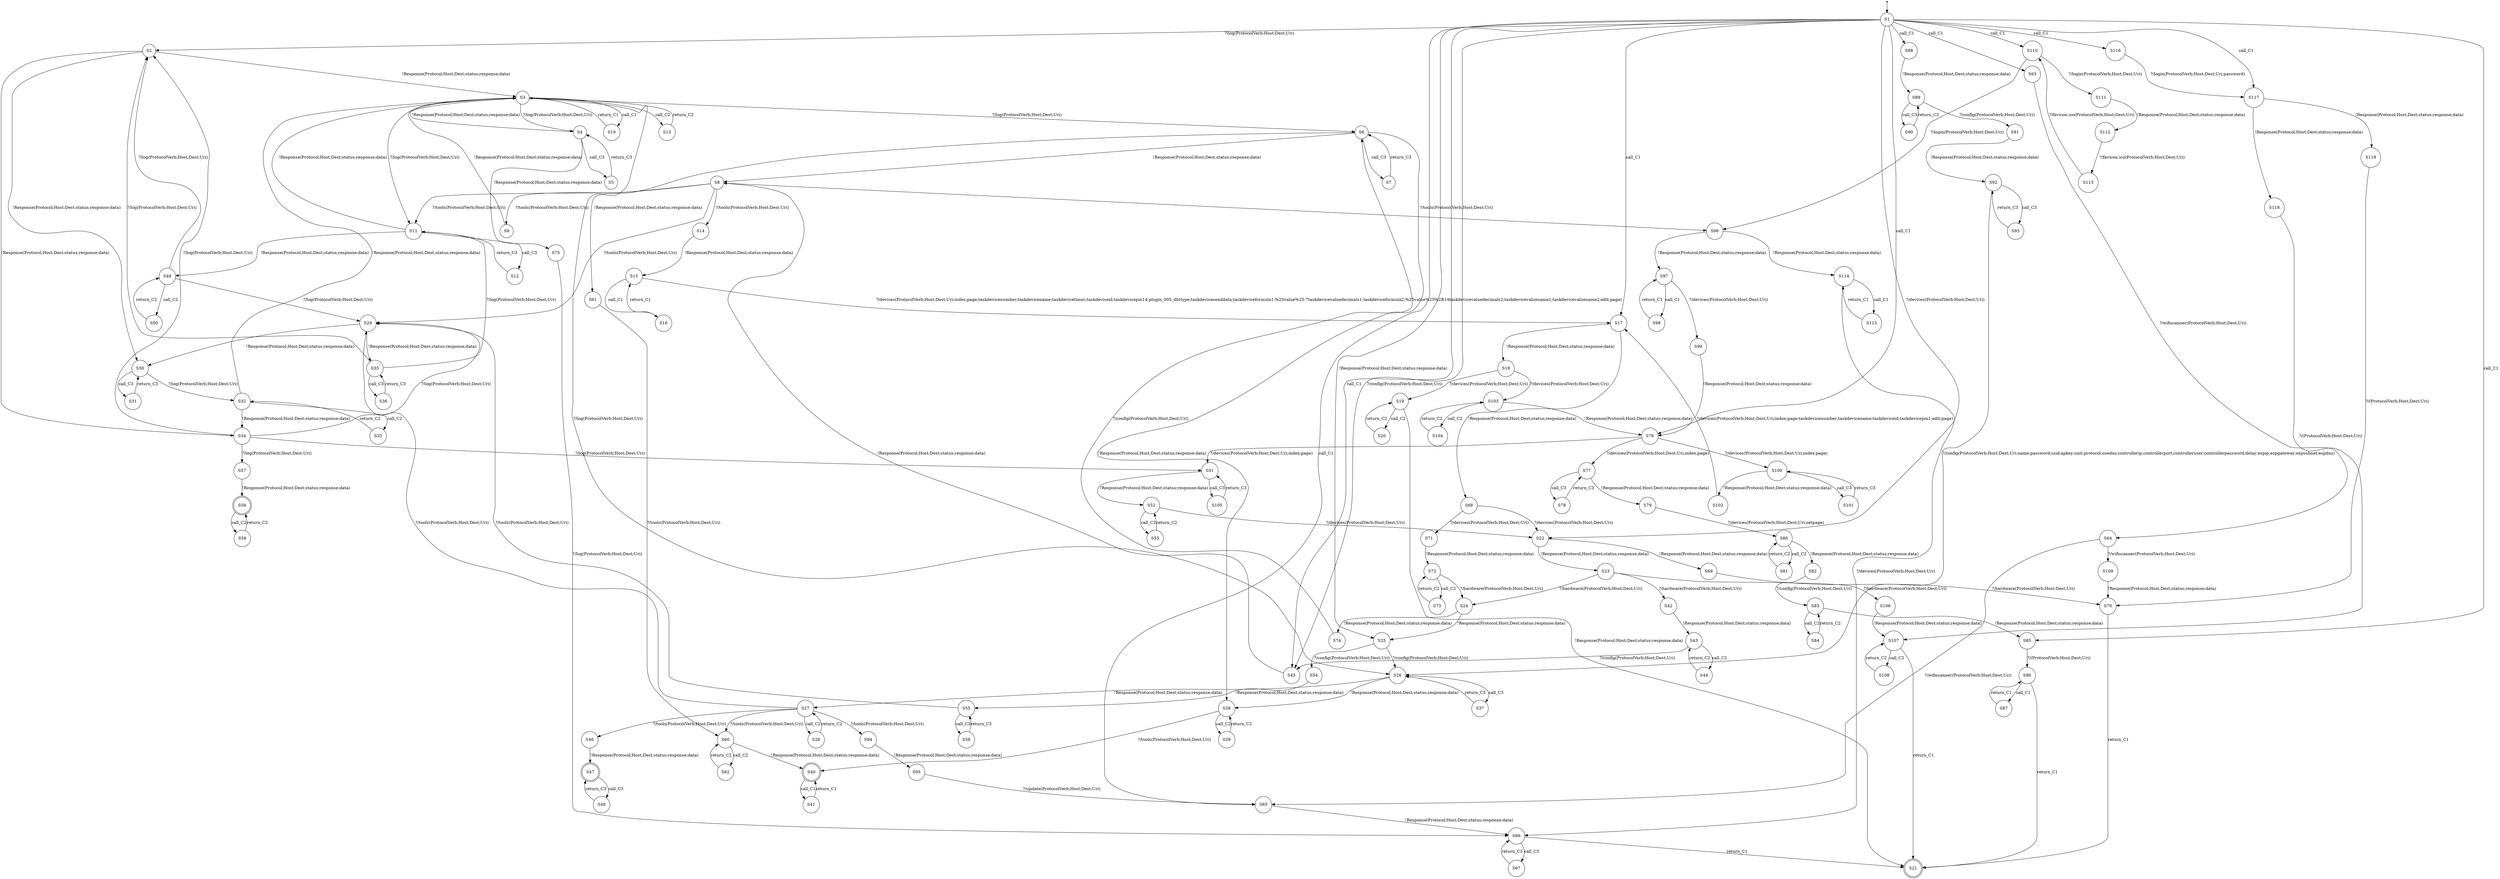 digraph LTS {
S00[shape=point]
S1[label=S1,shape=circle];
S2[label=S2,shape=circle];
S3[label=S3,shape=circle];
S4[label=S4,shape=circle];
S5[label=S5,shape=circle];
S6[label=S6,shape=circle];
S7[label=S7,shape=circle];
S8[label=S8,shape=circle];
S9[label=S9,shape=circle];
S10[label=S10,shape=circle];
S11[label=S11,shape=circle];
S12[label=S12,shape=circle];
S13[label=S13,shape=circle];
S14[label=S14,shape=circle];
S15[label=S15,shape=circle];
S16[label=S16,shape=circle];
S17[label=S17,shape=circle];
S18[label=S18,shape=circle];
S19[label=S19,shape=circle];
S20[label=S20,shape=circle];
S21[label=S21,shape=doublecircle];
S22[label=S22,shape=circle];
S23[label=S23,shape=circle];
S24[label=S24,shape=circle];
S25[label=S25,shape=circle];
S26[label=S26,shape=circle];
S27[label=S27,shape=circle];
S28[label=S28,shape=circle];
S29[label=S29,shape=circle];
S30[label=S30,shape=circle];
S31[label=S31,shape=circle];
S32[label=S32,shape=circle];
S33[label=S33,shape=circle];
S34[label=S34,shape=circle];
S35[label=S35,shape=circle];
S36[label=S36,shape=circle];
S37[label=S37,shape=circle];
S38[label=S38,shape=circle];
S39[label=S39,shape=circle];
S40[label=S40,shape=doublecircle];
S41[label=S41,shape=circle];
S42[label=S42,shape=circle];
S43[label=S43,shape=circle];
S44[label=S44,shape=circle];
S45[label=S45,shape=circle];
S46[label=S46,shape=circle];
S47[label=S47,shape=doublecircle];
S48[label=S48,shape=circle];
S49[label=S49,shape=circle];
S50[label=S50,shape=circle];
S51[label=S51,shape=circle];
S52[label=S52,shape=circle];
S53[label=S53,shape=circle];
S54[label=S54,shape=circle];
S55[label=S55,shape=circle];
S56[label=S56,shape=circle];
S57[label=S57,shape=circle];
S58[label=S58,shape=doublecircle];
S59[label=S59,shape=circle];
S60[label=S60,shape=circle];
S61[label=S61,shape=circle];
S62[label=S62,shape=circle];
S63[label=S63,shape=circle];
S64[label=S64,shape=circle];
S65[label=S65,shape=circle];
S66[label=S66,shape=circle];
S67[label=S67,shape=circle];
S68[label=S68,shape=circle];
S69[label=S69,shape=circle];
S70[label=S70,shape=circle];
S71[label=S71,shape=circle];
S72[label=S72,shape=circle];
S73[label=S73,shape=circle];
S74[label=S74,shape=circle];
S75[label=S75,shape=circle];
S76[label=S76,shape=circle];
S77[label=S77,shape=circle];
S78[label=S78,shape=circle];
S79[label=S79,shape=circle];
S80[label=S80,shape=circle];
S81[label=S81,shape=circle];
S82[label=S82,shape=circle];
S83[label=S83,shape=circle];
S84[label=S84,shape=circle];
S85[label=S85,shape=circle];
S86[label=S86,shape=circle];
S87[label=S87,shape=circle];
S88[label=S88,shape=circle];
S89[label=S89,shape=circle];
S90[label=S90,shape=circle];
S91[label=S91,shape=circle];
S92[label=S92,shape=circle];
S93[label=S93,shape=circle];
S94[label=S94,shape=circle];
S95[label=S95,shape=circle];
S96[label=S96,shape=circle];
S97[label=S97,shape=circle];
S98[label=S98,shape=circle];
S99[label=S99,shape=circle];
S100[label=S100,shape=circle];
S101[label=S101,shape=circle];
S102[label=S102,shape=circle];
S103[label=S103,shape=circle];
S104[label=S104,shape=circle];
S105[label=S105,shape=circle];
S106[label=S106,shape=circle];
S107[label=S107,shape=circle];
S108[label=S108,shape=circle];
S109[label=S109,shape=circle];
S110[label=S110,shape=circle];
S111[label=S111,shape=circle];
S112[label=S112,shape=circle];
S113[label=S113,shape=circle];
S114[label=S114,shape=circle];
S115[label=S115,shape=circle];
S116[label=S116,shape=circle];
S117[label=S117,shape=circle];
S118[label=S118,shape=circle];
S119[label=S119,shape=circle];
S00 -> S1
S1 -> S2[label ="?/log(ProtocolVerb;Host;Dest;Uri)"];
S1 -> S17[label ="call_C1"];
S1 -> S22[label ="?/devices(ProtocolVerb;Host;Dest;Uri)"];
S1 -> S25[label ="!Response(Protocol;Host;Dest;status;response;data)"];
S1 -> S45[label ="?/config(ProtocolVerb;Host;Dest;Uri)"];
S1 -> S45[label ="call_C1"];
S1 -> S63[label ="call_C1"];
S1 -> S65[label ="call_C1"];
S1 -> S76[label ="call_C1"];
S1 -> S85[label ="call_C1"];
S1 -> S88[label ="call_C1"];
S1 -> S110[label ="call_C1"];
S1 -> S116[label ="call_C1"];
S1 -> S117[label ="call_C1"];
S2 -> S3[label ="!Response(Protocol;Host;Dest;status;response;data)"];
S2 -> S30[label ="!Response(Protocol;Host;Dest;status;response;data)"];
S2 -> S34[label ="!Response(Protocol;Host;Dest;status;response;data)"];
S3 -> S4[label ="?/log(ProtocolVerb;Host;Dest;Uri)"];
S3 -> S6[label ="?/log(ProtocolVerb;Host;Dest;Uri)"];
S3 -> S10[label ="call_C1"];
S3 -> S11[label ="?/log(ProtocolVerb;Host;Dest;Uri)"];
S3 -> S13[label ="call_C2"];
S3 -> S26[label ="?/log(ProtocolVerb;Host;Dest;Uri)"];
S4 -> S3[label ="!Response(Protocol;Host;Dest;status;response;data)"];
S4 -> S5[label ="call_C3"];
S4 -> S75[label ="!Response(Protocol;Host;Dest;status;response;data)"];
S5 -> S4[label ="return_C3"];
S6 -> S7[label ="call_C3"];
S6 -> S8[label ="!Response(Protocol;Host;Dest;status;response;data)"];
S6 -> S38[label ="!Response(Protocol;Host;Dest;status;response;data)"];
S6 -> S61[label ="!Response(Protocol;Host;Dest;status;response;data)"];
S7 -> S6[label ="return_C3"];
S8 -> S9[label ="?/tools(ProtocolVerb;Host;Dest;Uri)"];
S8 -> S11[label ="?/tools(ProtocolVerb;Host;Dest;Uri)"];
S8 -> S14[label ="?/tools(ProtocolVerb;Host;Dest;Uri)"];
S8 -> S29[label ="?/tools(ProtocolVerb;Host;Dest;Uri)"];
S8 -> S96[label ="?/tools(ProtocolVerb;Host;Dest;Uri)"];
S9 -> S3[label ="!Response(Protocol;Host;Dest;status;response;data)"];
S10 -> S3[label ="return_C1"];
S11 -> S3[label ="!Response(Protocol;Host;Dest;status;response;data)"];
S11 -> S12[label ="call_C3"];
S11 -> S49[label ="!Response(Protocol;Host;Dest;status;response;data)"];
S12 -> S11[label ="return_C3"];
S13 -> S3[label ="return_C2"];
S14 -> S15[label ="!Response(Protocol;Host;Dest;status;response;data)"];
S15 -> S16[label ="call_C1"];
S15 -> S17[label ="?/devices(ProtocolVerb;Host;Dest;Uri;index;page;taskdevicenumber;taskdevicename;taskdevicetimer;taskdeviceid;taskdevicepin14;plugin_005_dhttype;taskdevicesenddata;taskdeviceformula1;%25value%25-7taskdevicevaluedecimals1;taskdeviceformula2;%25value%25%2B14taskdevicevaluedecimals2;taskdevicevaluename1;taskdevicevaluename2;edit;page)"];
S16 -> S15[label ="return_C1"];
S17 -> S18[label ="!Response(Protocol;Host;Dest;status;response;data)"];
S17 -> S68[label ="!Response(Protocol;Host;Dest;status;response;data)"];
S18 -> S19[label ="?/devices(ProtocolVerb;Host;Dest;Uri)"];
S18 -> S103[label ="?/devices(ProtocolVerb;Host;Dest;Uri)"];
S19 -> S20[label ="call_C2"];
S19 -> S21[label ="!Response(Protocol;Host;Dest;status;response;data)"];
S20 -> S19[label ="return_C2"];
S22 -> S23[label ="!Response(Protocol;Host;Dest;status;response;data)"];
S22 -> S69[label ="!Response(Protocol;Host;Dest;status;response;data)"];
S23 -> S24[label ="?/hardware(ProtocolVerb;Host;Dest;Uri)"];
S23 -> S42[label ="?/hardware(ProtocolVerb;Host;Dest;Uri)"];
S23 -> S106[label ="?/hardware(ProtocolVerb;Host;Dest;Uri)"];
S24 -> S25[label ="!Response(Protocol;Host;Dest;status;response;data)"];
S24 -> S74[label ="!Response(Protocol;Host;Dest;status;response;data)"];
S25 -> S26[label ="?/config(ProtocolVerb;Host;Dest;Uri)"];
S25 -> S54[label ="?/config(ProtocolVerb;Host;Dest;Uri)"];
S26 -> S27[label ="!Response(Protocol;Host;Dest;status;response;data)"];
S26 -> S37[label ="call_C3"];
S26 -> S38[label ="!Response(Protocol;Host;Dest;status;response;data)"];
S27 -> S28[label ="call_C2"];
S27 -> S29[label ="?/tools(ProtocolVerb;Host;Dest;Uri)"];
S27 -> S46[label ="?/tools(ProtocolVerb;Host;Dest;Uri)"];
S27 -> S60[label ="?/tools(ProtocolVerb;Host;Dest;Uri)"];
S27 -> S94[label ="?/tools(ProtocolVerb;Host;Dest;Uri)"];
S28 -> S27[label ="return_C2"];
S29 -> S30[label ="!Response(Protocol;Host;Dest;status;response;data)"];
S29 -> S35[label ="!Response(Protocol;Host;Dest;status;response;data)"];
S30 -> S31[label ="call_C3"];
S30 -> S32[label ="?/log(ProtocolVerb;Host;Dest;Uri)"];
S31 -> S30[label ="return_C3"];
S32 -> S3[label ="!Response(Protocol;Host;Dest;status;response;data)"];
S32 -> S33[label ="call_C2"];
S32 -> S34[label ="!Response(Protocol;Host;Dest;status;response;data)"];
S33 -> S32[label ="return_C2"];
S34 -> S2[label ="?/log(ProtocolVerb;Host;Dest;Uri)"];
S34 -> S29[label ="?/log(ProtocolVerb;Host;Dest;Uri)"];
S34 -> S51[label ="?/log(ProtocolVerb;Host;Dest;Uri)"];
S34 -> S57[label ="?/log(ProtocolVerb;Host;Dest;Uri)"];
S35 -> S2[label ="?/log(ProtocolVerb;Host;Dest;Uri)"];
S35 -> S11[label ="?/log(ProtocolVerb;Host;Dest;Uri)"];
S35 -> S36[label ="call_C3"];
S36 -> S35[label ="return_C3"];
S37 -> S26[label ="return_C3"];
S38 -> S39[label ="call_C2"];
S38 -> S40[label ="?/tools(ProtocolVerb;Host;Dest;Uri)"];
S39 -> S38[label ="return_C2"];
S40 -> S41[label ="call_C1"];
S41 -> S40[label ="return_C1"];
S42 -> S43[label ="!Response(Protocol;Host;Dest;status;response;data)"];
S43 -> S44[label ="call_C2"];
S43 -> S45[label ="?/config(ProtocolVerb;Host;Dest;Uri)"];
S44 -> S43[label ="return_C2"];
S45 -> S8[label ="!Response(Protocol;Host;Dest;status;response;data)"];
S46 -> S47[label ="!Response(Protocol;Host;Dest;status;response;data)"];
S47 -> S48[label ="call_C3"];
S48 -> S47[label ="return_C3"];
S49 -> S2[label ="?/log(ProtocolVerb;Host;Dest;Uri)"];
S49 -> S29[label ="?/log(ProtocolVerb;Host;Dest;Uri)"];
S49 -> S50[label ="call_C2"];
S50 -> S49[label ="return_C2"];
S51 -> S52[label ="!Response(Protocol;Host;Dest;status;response;data)"];
S51 -> S105[label ="call_C3"];
S52 -> S22[label ="?/devices(ProtocolVerb;Host;Dest;Uri)"];
S52 -> S53[label ="call_C2"];
S53 -> S52[label ="return_C2"];
S54 -> S55[label ="!Response(Protocol;Host;Dest;status;response;data)"];
S55 -> S29[label ="?/tools(ProtocolVerb;Host;Dest;Uri)"];
S55 -> S56[label ="call_C3"];
S56 -> S55[label ="return_C3"];
S57 -> S58[label ="!Response(Protocol;Host;Dest;status;response;data)"];
S58 -> S59[label ="call_C2"];
S59 -> S58[label ="return_C2"];
S60 -> S40[label ="!Response(Protocol;Host;Dest;status;response;data)"];
S60 -> S62[label ="call_C2"];
S61 -> S60[label ="?/tools(ProtocolVerb;Host;Dest;Uri)"];
S62 -> S60[label ="return_C2"];
S63 -> S64[label ="?/wifiscanner(ProtocolVerb;Host;Dest;Uri)"];
S64 -> S65[label ="?/wifiscanner(ProtocolVerb;Host;Dest;Uri)"];
S64 -> S109[label ="?/wifiscanner(ProtocolVerb;Host;Dest;Uri)"];
S65 -> S66[label ="!Response(Protocol;Host;Dest;status;response;data)"];
S66 -> S21[label ="return_C1"];
S66 -> S67[label ="call_C3"];
S67 -> S66[label ="return_C3"];
S68 -> S22[label ="?/devices(ProtocolVerb;Host;Dest;Uri)"];
S68 -> S71[label ="?/devices(ProtocolVerb;Host;Dest;Uri)"];
S69 -> S70[label ="?/hardware(ProtocolVerb;Host;Dest;Uri)"];
S70 -> S21[label ="return_C1"];
S71 -> S72[label ="!Response(Protocol;Host;Dest;status;response;data)"];
S72 -> S24[label ="?/hardware(ProtocolVerb;Host;Dest;Uri)"];
S72 -> S73[label ="call_C2"];
S73 -> S72[label ="return_C2"];
S74 -> S6[label ="?/config(ProtocolVerb;Host;Dest;Uri)"];
S75 -> S66[label ="?/log(ProtocolVerb;Host;Dest;Uri)"];
S76 -> S51[label ="?/devices(ProtocolVerb;Host;Dest;Uri;index;page)"];
S76 -> S77[label ="?/devices(ProtocolVerb;Host;Dest;Uri;index;page)"];
S76 -> S100[label ="?/devices(ProtocolVerb;Host;Dest;Uri;index;page)"];
S77 -> S78[label ="call_C3"];
S77 -> S79[label ="!Response(Protocol;Host;Dest;status;response;data)"];
S78 -> S77[label ="return_C3"];
S79 -> S80[label ="?/devices(ProtocolVerb;Host;Dest;Uri;setpage)"];
S80 -> S81[label ="call_C2"];
S80 -> S82[label ="!Response(Protocol;Host;Dest;status;response;data)"];
S81 -> S80[label ="return_C2"];
S82 -> S83[label ="?/config(ProtocolVerb;Host;Dest;Uri)"];
S83 -> S84[label ="call_C2"];
S83 -> S85[label ="!Response(Protocol;Host;Dest;status;response;data)"];
S84 -> S83[label ="return_C2"];
S85 -> S86[label ="?/(ProtocolVerb;Host;Dest;Uri)"];
S86 -> S21[label ="return_C1"];
S86 -> S87[label ="call_C1"];
S87 -> S86[label ="return_C1"];
S88 -> S89[label ="!Response(Protocol;Host;Dest;status;response;data)"];
S89 -> S90[label ="call_C3"];
S89 -> S91[label ="?/config(ProtocolVerb;Host;Dest;Uri)"];
S90 -> S89[label ="return_C3"];
S91 -> S92[label ="!Response(Protocol;Host;Dest;status;response;data)"];
S92 -> S26[label ="?/config(ProtocolVerb;Host;Dest;Uri;name;password;ssid;apkey;unit;protocol;usedns;controllerip;controllerport;controlleruser;controllerpassword;delay;espip;espgateway;espsubnet;espdns)"];
S92 -> S93[label ="call_C3"];
S93 -> S92[label ="return_C3"];
S94 -> S95[label ="!Response(Protocol;Host;Dest;status;response;data)"];
S95 -> S65[label ="?/update(ProtocolVerb;Host;Dest;Uri)"];
S96 -> S97[label ="!Response(Protocol;Host;Dest;status;response;data)"];
S96 -> S114[label ="!Response(Protocol;Host;Dest;status;response;data)"];
S97 -> S98[label ="call_C1"];
S97 -> S99[label ="?/devices(ProtocolVerb;Host;Dest;Uri)"];
S98 -> S97[label ="return_C1"];
S99 -> S76[label ="!Response(Protocol;Host;Dest;status;response;data)"];
S100 -> S101[label ="call_C3"];
S100 -> S102[label ="!Response(Protocol;Host;Dest;status;response;data)"];
S101 -> S100[label ="return_C3"];
S102 -> S17[label ="?/devices(ProtocolVerb;Host;Dest;Uri;index;page;taskdevicenumber;taskdevicename;taskdeviceid;taskdevicepin1;edit;page)"];
S103 -> S76[label ="!Response(Protocol;Host;Dest;status;response;data)"];
S103 -> S104[label ="call_C2"];
S104 -> S103[label ="return_C2"];
S105 -> S51[label ="return_C3"];
S106 -> S107[label ="!Response(Protocol;Host;Dest;status;response;data)"];
S107 -> S21[label ="return_C1"];
S107 -> S108[label ="call_C2"];
S108 -> S107[label ="return_C2"];
S109 -> S70[label ="!Response(Protocol;Host;Dest;status;response;data)"];
S110 -> S96[label ="?/login(ProtocolVerb;Host;Dest;Uri)"];
S110 -> S111[label ="?/login(ProtocolVerb;Host;Dest;Uri)"];
S111 -> S112[label ="!Response(Protocol;Host;Dest;status;response;data)"];
S112 -> S113[label ="?/favicon.ico(ProtocolVerb;Host;Dest;Uri)"];
S113 -> S110[label ="?/favicon.ico(ProtocolVerb;Host;Dest;Uri)"];
S114 -> S66[label ="?/devices(ProtocolVerb;Host;Dest;Uri)"];
S114 -> S115[label ="call_C1"];
S115 -> S114[label ="return_C1"];
S116 -> S117[label ="?/login(ProtocolVerb;Host;Dest;Uri;password)"];
S117 -> S118[label ="!Response(Protocol;Host;Dest;status;response;data)"];
S117 -> S119[label ="!Response(Protocol;Host;Dest;status;response;data)"];
S118 -> S107[label ="?/(ProtocolVerb;Host;Dest;Uri)"];
S119 -> S70[label ="?/(ProtocolVerb;Host;Dest;Uri)"];
}
